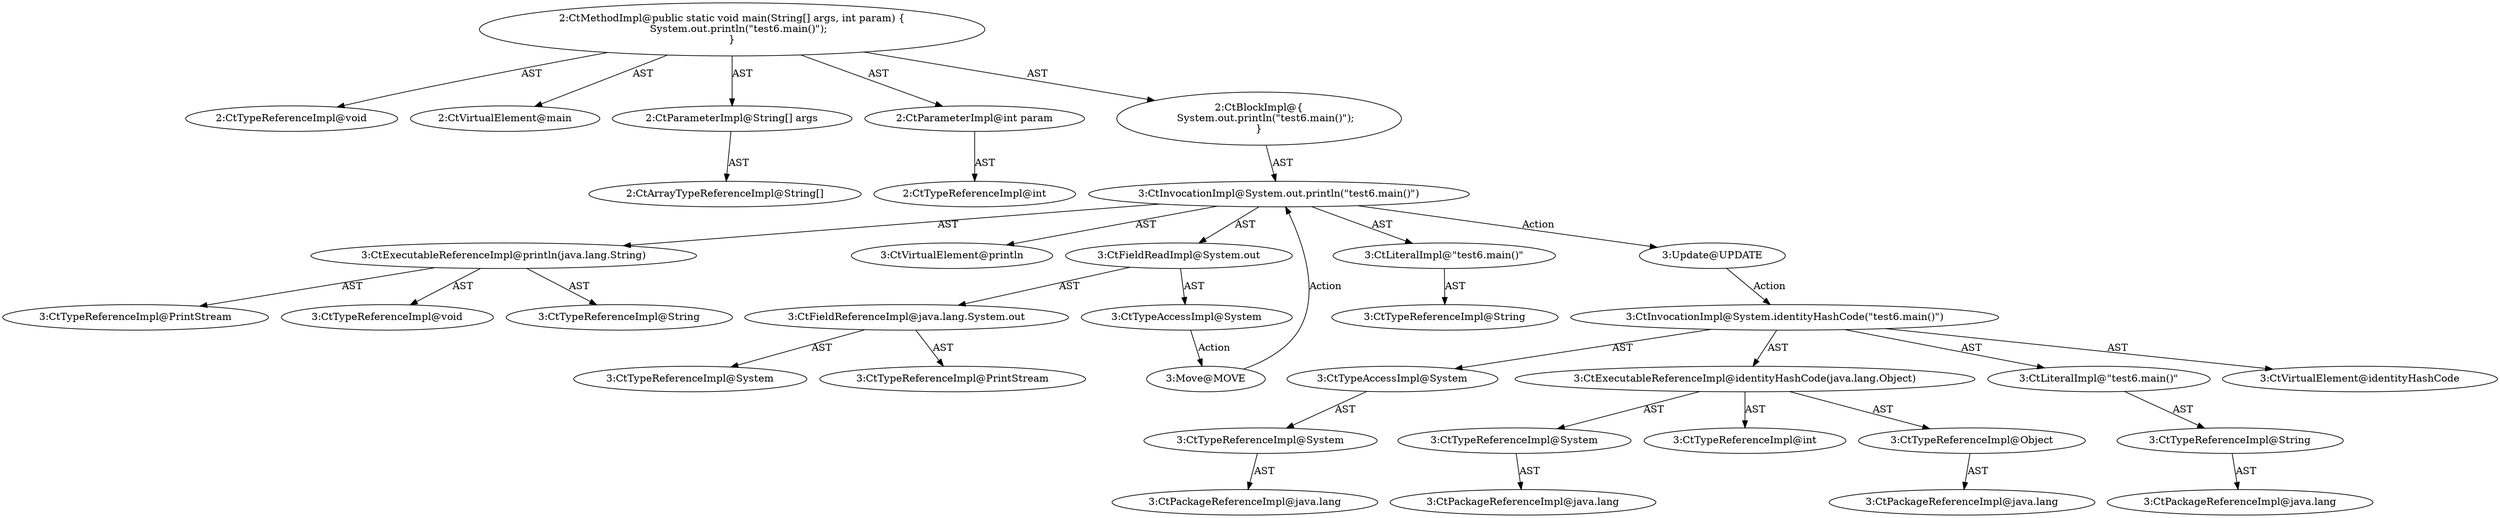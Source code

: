 digraph "main#?,String[],int" {
0 [label="2:CtTypeReferenceImpl@void" shape=ellipse]
1 [label="2:CtVirtualElement@main" shape=ellipse]
2 [label="2:CtParameterImpl@String[] args" shape=ellipse]
3 [label="2:CtArrayTypeReferenceImpl@String[]" shape=ellipse]
4 [label="2:CtParameterImpl@int param" shape=ellipse]
5 [label="2:CtTypeReferenceImpl@int" shape=ellipse]
6 [label="3:CtExecutableReferenceImpl@println(java.lang.String)" shape=ellipse]
7 [label="3:CtTypeReferenceImpl@PrintStream" shape=ellipse]
8 [label="3:CtTypeReferenceImpl@void" shape=ellipse]
9 [label="3:CtTypeReferenceImpl@String" shape=ellipse]
10 [label="3:CtVirtualElement@println" shape=ellipse]
11 [label="3:CtFieldReferenceImpl@java.lang.System.out" shape=ellipse]
12 [label="3:CtTypeReferenceImpl@System" shape=ellipse]
13 [label="3:CtTypeReferenceImpl@PrintStream" shape=ellipse]
14 [label="3:CtFieldReadImpl@System.out" shape=ellipse]
15 [label="3:CtTypeAccessImpl@System" shape=ellipse]
16 [label="3:CtLiteralImpl@\"test6.main()\"" shape=ellipse]
17 [label="3:CtTypeReferenceImpl@String" shape=ellipse]
18 [label="3:CtInvocationImpl@System.out.println(\"test6.main()\")" shape=ellipse]
19 [label="2:CtBlockImpl@\{
    System.out.println(\"test6.main()\");
\}" shape=ellipse]
20 [label="2:CtMethodImpl@public static void main(String[] args, int param) \{
    System.out.println(\"test6.main()\");
\}" shape=ellipse]
21 [label="3:Update@UPDATE" shape=ellipse]
22 [label="3:CtPackageReferenceImpl@java.lang" shape=ellipse]
23 [label="3:CtTypeReferenceImpl@System" shape=ellipse]
24 [label="3:CtTypeAccessImpl@System" shape=ellipse]
25 [label="3:CtPackageReferenceImpl@java.lang" shape=ellipse]
26 [label="3:CtTypeReferenceImpl@System" shape=ellipse]
27 [label="3:CtTypeReferenceImpl@int" shape=ellipse]
28 [label="3:CtPackageReferenceImpl@java.lang" shape=ellipse]
29 [label="3:CtTypeReferenceImpl@Object" shape=ellipse]
30 [label="3:CtExecutableReferenceImpl@identityHashCode(java.lang.Object)" shape=ellipse]
31 [label="3:CtPackageReferenceImpl@java.lang" shape=ellipse]
32 [label="3:CtTypeReferenceImpl@String" shape=ellipse]
33 [label="3:CtLiteralImpl@\"test6.main()\"" shape=ellipse]
34 [label="3:CtInvocationImpl@System.identityHashCode(\"test6.main()\")" shape=ellipse]
35 [label="3:CtVirtualElement@identityHashCode" shape=ellipse]
36 [label="3:Move@MOVE" shape=ellipse]
2 -> 3 [label="AST"];
4 -> 5 [label="AST"];
6 -> 7 [label="AST"];
6 -> 8 [label="AST"];
6 -> 9 [label="AST"];
11 -> 12 [label="AST"];
11 -> 13 [label="AST"];
14 -> 15 [label="AST"];
14 -> 11 [label="AST"];
15 -> 36 [label="Action"];
16 -> 17 [label="AST"];
18 -> 10 [label="AST"];
18 -> 14 [label="AST"];
18 -> 6 [label="AST"];
18 -> 16 [label="AST"];
18 -> 21 [label="Action"];
19 -> 18 [label="AST"];
20 -> 1 [label="AST"];
20 -> 0 [label="AST"];
20 -> 2 [label="AST"];
20 -> 4 [label="AST"];
20 -> 19 [label="AST"];
21 -> 34 [label="Action"];
23 -> 22 [label="AST"];
24 -> 23 [label="AST"];
26 -> 25 [label="AST"];
29 -> 28 [label="AST"];
30 -> 26 [label="AST"];
30 -> 27 [label="AST"];
30 -> 29 [label="AST"];
32 -> 31 [label="AST"];
33 -> 32 [label="AST"];
34 -> 35 [label="AST"];
34 -> 24 [label="AST"];
34 -> 30 [label="AST"];
34 -> 33 [label="AST"];
36 -> 18 [label="Action"];
}